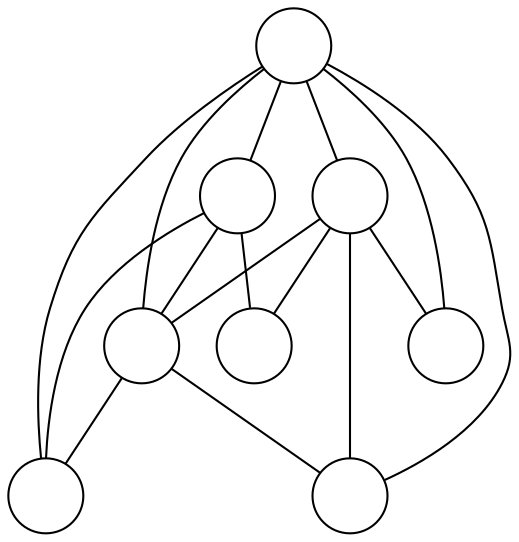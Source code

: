 graph G {
  node[label="", shape=circle]
  0;
  1;
  2;
  3;
  4;
  5;
  6;
  7;
  4 -- 0;
  4 -- 1;
  5 -- 0;
  5 -- 2;
  5 -- 4;
  6 -- 1;
  6 -- 2;
  6 -- 3;
  6 -- 4;
  7 -- 0;
  7 -- 1;
  7 -- 3;
  7 -- 4;
  7 -- 5;
  7 -- 6;
}
